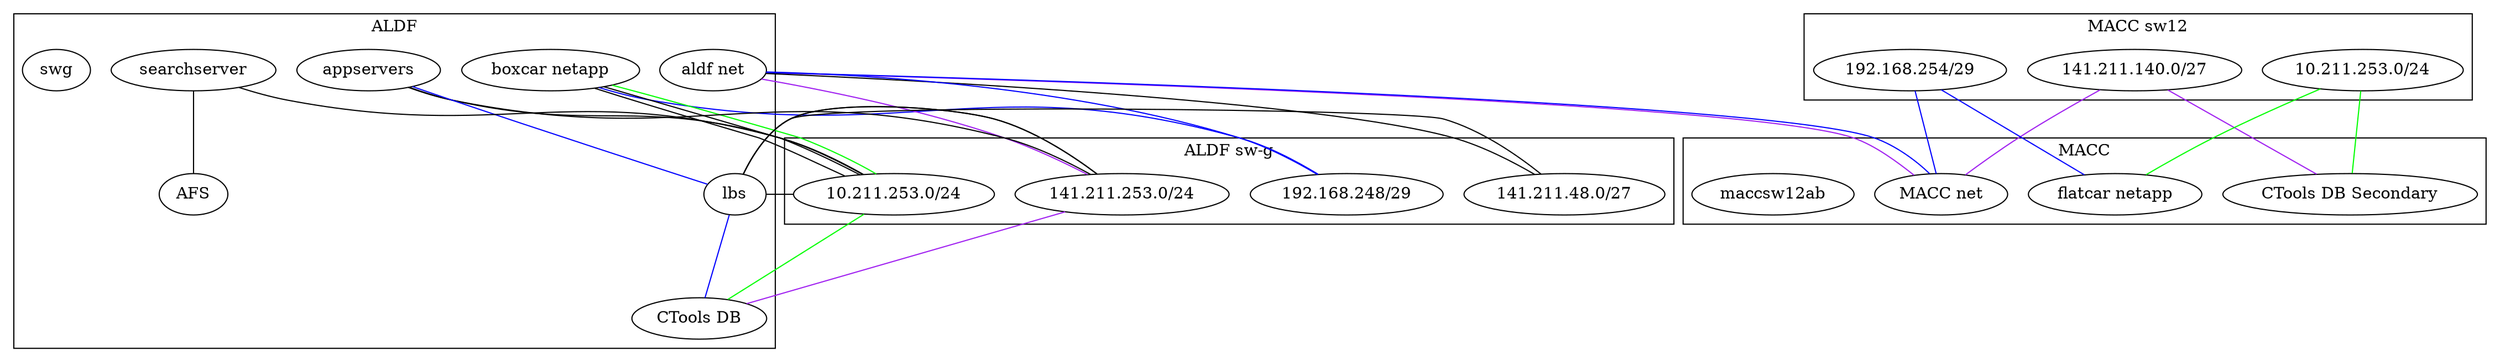 graph ctools
{
	overlap = false
#	rankdir = LR
	ranksep = 1.0;

	ctoolsdb [label="CTools DB", URL="http://tinyurl.com/db-ctools"]
	ctoolssecdb [label="CTools DB Secondary", URL="http://tinyurl.com/db-ctools-sec"]

#	ns1 [label="ns1.ds.itd", URL="http://tinyurl.com/netscaler-ns1.ds"]
#	ns2 [label="ns2.ds.itd", URL="http://tinyurl.com/netscaler-ns2.ds"]

	boxcar [label="boxcar netapp", URL="http://tinyurl.com/netapp-boxcar"]
	flatcar [label="flatcar netapp", URL="http://tinyurl.com/netapp-flatcar"]

	pubosnet [label="141.211.140.0/27"]
	pvtosnet [label="10.211.253.0/24"]

	maccsw [label="MACC net"]
	aldfsw [label="aldf net"]
	
	pvtnet [label="10.211.253.0/24"]
	pubnet [label="141.211.253.0/24"]
	vipnet [label="141.211.48.0/27"]

	vipnet -- aldfsw

	repnet [label="192.168.248/29"]

	subgraph cluster_swg {
		label = "ALDF sw-g";
		pvtnet; pubnet; vipnet; repnet;
	}

	reposnet [label="192.168.254/29"]

	subgraph cluster_maccsw12ab {
		label = "MACC sw12";
		pubosnet; pvtosnet; reposnet;
	}

	appservers -- pvtnet -- boxcar
	appservers -- pubnet -- lbs	

	searchserver -- AFS
	searchserver -- pvtnet -- boxcar
	
	lbs -- pvtnet
	lbs -- pubnet
	lbs -- vipnet

	subgraph cluster_aldf {
		label="ALDF";
		lbs; appservers; searchserver; ctoolsdb; pvtnet; aldfsw; repnet; pubnet; vipnet; boxcar; AFS; swg;
	}

	subgraph cluster_macc {
		label="MACC";
		ctoolssecdb; maccsw; reposnet; flatcar; pubosnet; pvtosnet; maccsw12ab;
	}

  	appservers -- lbs -- ctoolsdb [color = "blue"]
	ctoolsdb -- pvtnet -- boxcar [color = "green"]

	ctoolssecdb -- pvtosnet -- flatcar [color = "green"]
	ctoolsdb -- pubnet -- aldfsw -- maccsw -- pubosnet -- ctoolssecdb [color="purple"]

	boxcar -- repnet -- aldfsw -- maccsw -- reposnet -- flatcar [color="blue"]

#	alaking [label="alaking"]
#	potpie [label="potpie"]
#	sirloin [label="sirloin"]
#	kungpao [label="kungpao"]
#	turducken [label="turducken"]
#	ribeye [label="ribeye (search)"]

#	subgraph cluster_appservers {
#		URL = "http://ctstats.ds.itd.umich.edu/stats-bin/drraw.cgi?Mode=view;Dashboard=1194322225.25790";
#		rank = same;
#		label = "appservers"
#		alaking; potpie; sirloin; kungpao; turducken; ribeye
#	}

#	subgraph cluster_lbs {
#		rank = same;
#		label = "loadbalancers";
#		ns1; ns2;
#	}

}

